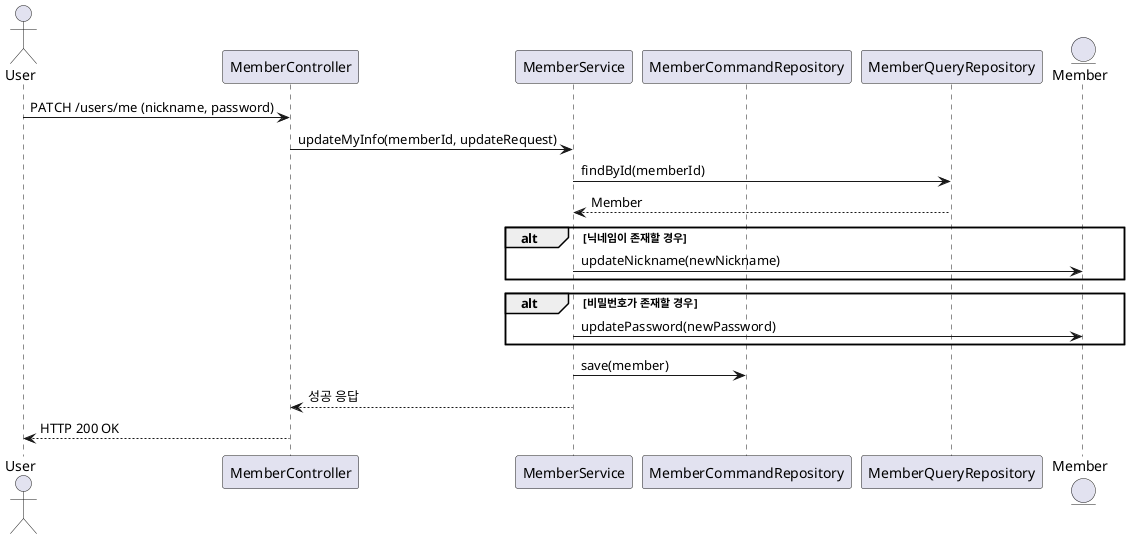 @startuml
actor User
participant MemberController
participant MemberService
participant MemberCommandRepository
participant MemberQueryRepository
entity Member

User -> MemberController : PATCH /users/me (nickname, password)
MemberController -> MemberService : updateMyInfo(memberId, updateRequest)

MemberService -> MemberQueryRepository : findById(memberId)
MemberQueryRepository --> MemberService : Member

alt 닉네임이 존재할 경우
    MemberService -> Member : updateNickname(newNickname)
end

alt 비밀번호가 존재할 경우
    MemberService -> Member : updatePassword(newPassword)
end

MemberService -> MemberCommandRepository : save(member)
MemberService --> MemberController : 성공 응답
MemberController --> User : HTTP 200 OK
@enduml